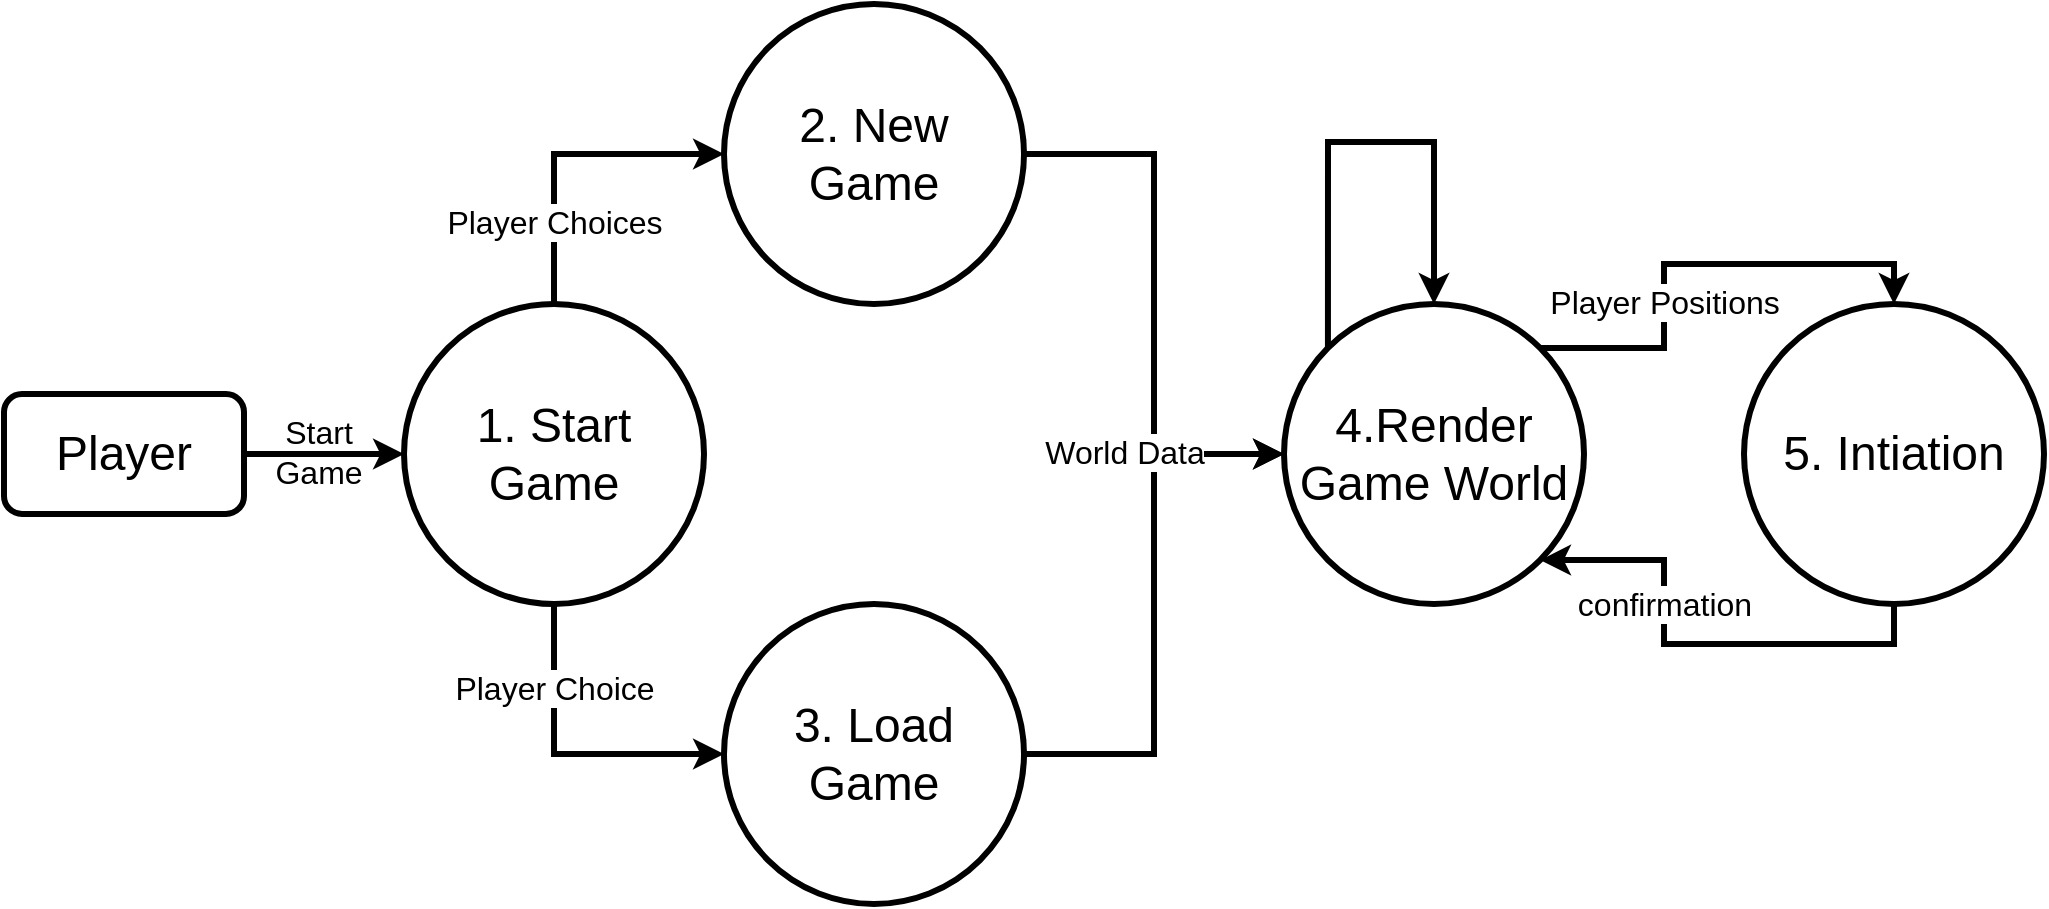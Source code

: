 <mxfile version="17.0.0" type="github">
  <diagram id="q9LkjGjWb3xOaKHyB-Pv" name="Page-1">
    <mxGraphModel dx="1447" dy="750" grid="1" gridSize="10" guides="1" tooltips="1" connect="1" arrows="1" fold="1" page="1" pageScale="1" pageWidth="850" pageHeight="1100" math="0" shadow="0">
      <root>
        <mxCell id="0" />
        <mxCell id="1" parent="0" />
        <mxCell id="3kPO00_vXv5jlIYTOTkk-1" style="edgeStyle=orthogonalEdgeStyle;rounded=0;orthogonalLoop=1;jettySize=auto;html=1;exitX=1;exitY=0.5;exitDx=0;exitDy=0;entryX=0;entryY=0.5;entryDx=0;entryDy=0;fontSize=16;strokeWidth=3;" edge="1" parent="1" source="dm_kBzCv7fK3MoQjF0nc-2" target="dm_kBzCv7fK3MoQjF0nc-3">
          <mxGeometry relative="1" as="geometry" />
        </mxCell>
        <mxCell id="dm_kBzCv7fK3MoQjF0nc-2" value="Player" style="rounded=1;whiteSpace=wrap;html=1;fontSize=24;strokeWidth=3;" parent="1" vertex="1">
          <mxGeometry x="80" y="436" width="120" height="60" as="geometry" />
        </mxCell>
        <mxCell id="3kPO00_vXv5jlIYTOTkk-5" style="edgeStyle=orthogonalEdgeStyle;rounded=0;orthogonalLoop=1;jettySize=auto;html=1;exitX=0.5;exitY=0;exitDx=0;exitDy=0;fontSize=16;strokeWidth=3;" edge="1" parent="1" source="dm_kBzCv7fK3MoQjF0nc-3" target="3kPO00_vXv5jlIYTOTkk-3">
          <mxGeometry relative="1" as="geometry" />
        </mxCell>
        <mxCell id="3kPO00_vXv5jlIYTOTkk-7" value="Player Choices" style="edgeLabel;html=1;align=center;verticalAlign=middle;resizable=0;points=[];fontSize=16;" vertex="1" connectable="0" parent="3kPO00_vXv5jlIYTOTkk-5">
          <mxGeometry x="-0.337" y="-2" relative="1" as="geometry">
            <mxPoint x="-2" y="12" as="offset" />
          </mxGeometry>
        </mxCell>
        <mxCell id="3kPO00_vXv5jlIYTOTkk-6" value="Player Choice" style="edgeStyle=orthogonalEdgeStyle;rounded=0;orthogonalLoop=1;jettySize=auto;html=1;exitX=0.5;exitY=1;exitDx=0;exitDy=0;fontSize=16;strokeWidth=3;" edge="1" parent="1" source="dm_kBzCv7fK3MoQjF0nc-3" target="3kPO00_vXv5jlIYTOTkk-4">
          <mxGeometry x="-0.484" relative="1" as="geometry">
            <mxPoint as="offset" />
          </mxGeometry>
        </mxCell>
        <mxCell id="dm_kBzCv7fK3MoQjF0nc-3" value="&lt;div&gt;1. Start&lt;/div&gt;&lt;div&gt;Game&lt;/div&gt;" style="ellipse;whiteSpace=wrap;html=1;aspect=fixed;fontSize=24;strokeWidth=3;" parent="1" vertex="1">
          <mxGeometry x="280" y="391" width="150" height="150" as="geometry" />
        </mxCell>
        <mxCell id="3kPO00_vXv5jlIYTOTkk-2" value="&lt;div&gt;Start&lt;/div&gt;&lt;div&gt;Game&lt;/div&gt;" style="text;html=1;align=center;verticalAlign=middle;resizable=0;points=[];autosize=1;strokeColor=none;fillColor=none;fontSize=16;" vertex="1" parent="1">
          <mxGeometry x="207" y="445" width="60" height="40" as="geometry" />
        </mxCell>
        <mxCell id="3kPO00_vXv5jlIYTOTkk-9" style="edgeStyle=orthogonalEdgeStyle;rounded=0;orthogonalLoop=1;jettySize=auto;html=1;exitX=1;exitY=0.5;exitDx=0;exitDy=0;entryX=0;entryY=0.5;entryDx=0;entryDy=0;fontSize=16;strokeWidth=3;" edge="1" parent="1" source="3kPO00_vXv5jlIYTOTkk-3" target="3kPO00_vXv5jlIYTOTkk-8">
          <mxGeometry relative="1" as="geometry" />
        </mxCell>
        <mxCell id="3kPO00_vXv5jlIYTOTkk-3" value="&lt;div&gt;2. New&lt;/div&gt;&lt;div&gt;Game&lt;br&gt;&lt;/div&gt;" style="ellipse;whiteSpace=wrap;html=1;aspect=fixed;fontSize=24;strokeWidth=3;" vertex="1" parent="1">
          <mxGeometry x="440" y="241" width="150" height="150" as="geometry" />
        </mxCell>
        <mxCell id="3kPO00_vXv5jlIYTOTkk-10" style="edgeStyle=orthogonalEdgeStyle;rounded=0;orthogonalLoop=1;jettySize=auto;html=1;exitX=1;exitY=0.5;exitDx=0;exitDy=0;entryX=0;entryY=0.5;entryDx=0;entryDy=0;fontSize=16;strokeWidth=3;" edge="1" parent="1" source="3kPO00_vXv5jlIYTOTkk-4" target="3kPO00_vXv5jlIYTOTkk-8">
          <mxGeometry relative="1" as="geometry" />
        </mxCell>
        <mxCell id="3kPO00_vXv5jlIYTOTkk-11" value="World Data " style="edgeLabel;html=1;align=center;verticalAlign=middle;resizable=0;points=[];fontSize=16;" vertex="1" connectable="0" parent="3kPO00_vXv5jlIYTOTkk-10">
          <mxGeometry x="0.509" y="1" relative="1" as="geometry">
            <mxPoint x="-14" y="-5" as="offset" />
          </mxGeometry>
        </mxCell>
        <mxCell id="3kPO00_vXv5jlIYTOTkk-4" value="&lt;div&gt;3. Load&lt;/div&gt;&lt;div&gt;Game&lt;/div&gt;" style="ellipse;whiteSpace=wrap;html=1;aspect=fixed;fontSize=24;strokeWidth=3;" vertex="1" parent="1">
          <mxGeometry x="440" y="541" width="150" height="150" as="geometry" />
        </mxCell>
        <mxCell id="3kPO00_vXv5jlIYTOTkk-13" value="Player Positions" style="edgeStyle=orthogonalEdgeStyle;rounded=0;orthogonalLoop=1;jettySize=auto;html=1;exitX=1;exitY=0;exitDx=0;exitDy=0;entryX=0.5;entryY=0;entryDx=0;entryDy=0;fontSize=16;strokeWidth=3;" edge="1" parent="1" source="3kPO00_vXv5jlIYTOTkk-8" target="3kPO00_vXv5jlIYTOTkk-12">
          <mxGeometry x="-0.289" relative="1" as="geometry">
            <mxPoint as="offset" />
          </mxGeometry>
        </mxCell>
        <mxCell id="3kPO00_vXv5jlIYTOTkk-8" value="&lt;div&gt;4.Render&lt;/div&gt;&lt;div&gt;Game World&lt;br&gt;&lt;/div&gt;" style="ellipse;whiteSpace=wrap;html=1;aspect=fixed;fontSize=24;strokeWidth=3;" vertex="1" parent="1">
          <mxGeometry x="720" y="391" width="150" height="150" as="geometry" />
        </mxCell>
        <mxCell id="3kPO00_vXv5jlIYTOTkk-14" value="confirmation" style="edgeStyle=orthogonalEdgeStyle;rounded=0;orthogonalLoop=1;jettySize=auto;html=1;exitX=0.5;exitY=1;exitDx=0;exitDy=0;entryX=1;entryY=1;entryDx=0;entryDy=0;fontSize=16;strokeWidth=3;" edge="1" parent="1" source="3kPO00_vXv5jlIYTOTkk-12" target="3kPO00_vXv5jlIYTOTkk-8">
          <mxGeometry x="0.297" relative="1" as="geometry">
            <mxPoint as="offset" />
          </mxGeometry>
        </mxCell>
        <mxCell id="3kPO00_vXv5jlIYTOTkk-12" value="&lt;div&gt;5. Intiation&lt;/div&gt;" style="ellipse;whiteSpace=wrap;html=1;aspect=fixed;fontSize=24;strokeWidth=3;" vertex="1" parent="1">
          <mxGeometry x="950" y="391" width="150" height="150" as="geometry" />
        </mxCell>
        <mxCell id="3kPO00_vXv5jlIYTOTkk-15" style="edgeStyle=orthogonalEdgeStyle;rounded=0;orthogonalLoop=1;jettySize=auto;html=1;exitX=0;exitY=0;exitDx=0;exitDy=0;entryX=0.5;entryY=0;entryDx=0;entryDy=0;fontSize=16;strokeWidth=3;" edge="1" parent="1" source="3kPO00_vXv5jlIYTOTkk-8" target="3kPO00_vXv5jlIYTOTkk-8">
          <mxGeometry relative="1" as="geometry">
            <Array as="points">
              <mxPoint x="742" y="310" />
              <mxPoint x="795" y="310" />
            </Array>
          </mxGeometry>
        </mxCell>
      </root>
    </mxGraphModel>
  </diagram>
</mxfile>
